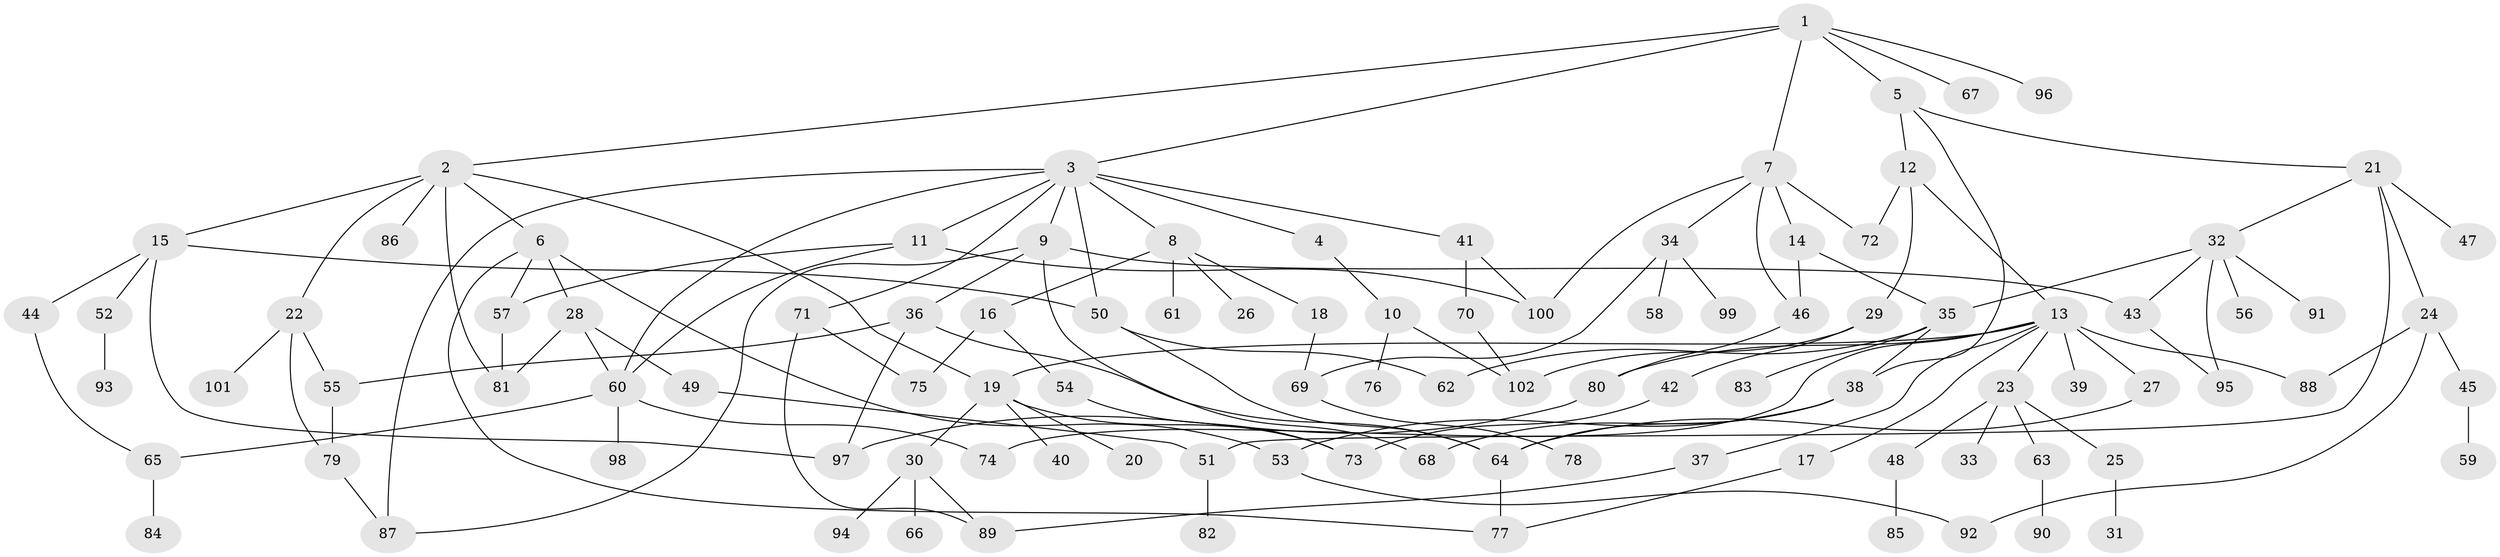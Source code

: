 // Generated by graph-tools (version 1.1) at 2025/01/03/09/25 03:01:06]
// undirected, 102 vertices, 144 edges
graph export_dot {
graph [start="1"]
  node [color=gray90,style=filled];
  1;
  2;
  3;
  4;
  5;
  6;
  7;
  8;
  9;
  10;
  11;
  12;
  13;
  14;
  15;
  16;
  17;
  18;
  19;
  20;
  21;
  22;
  23;
  24;
  25;
  26;
  27;
  28;
  29;
  30;
  31;
  32;
  33;
  34;
  35;
  36;
  37;
  38;
  39;
  40;
  41;
  42;
  43;
  44;
  45;
  46;
  47;
  48;
  49;
  50;
  51;
  52;
  53;
  54;
  55;
  56;
  57;
  58;
  59;
  60;
  61;
  62;
  63;
  64;
  65;
  66;
  67;
  68;
  69;
  70;
  71;
  72;
  73;
  74;
  75;
  76;
  77;
  78;
  79;
  80;
  81;
  82;
  83;
  84;
  85;
  86;
  87;
  88;
  89;
  90;
  91;
  92;
  93;
  94;
  95;
  96;
  97;
  98;
  99;
  100;
  101;
  102;
  1 -- 2;
  1 -- 3;
  1 -- 5;
  1 -- 7;
  1 -- 67;
  1 -- 96;
  2 -- 6;
  2 -- 15;
  2 -- 22;
  2 -- 86;
  2 -- 81;
  2 -- 19;
  3 -- 4;
  3 -- 8;
  3 -- 9;
  3 -- 11;
  3 -- 41;
  3 -- 50;
  3 -- 71;
  3 -- 87;
  3 -- 60;
  4 -- 10;
  5 -- 12;
  5 -- 21;
  5 -- 38;
  6 -- 28;
  6 -- 77;
  6 -- 57;
  6 -- 53;
  7 -- 14;
  7 -- 34;
  7 -- 46;
  7 -- 72;
  7 -- 100;
  8 -- 16;
  8 -- 18;
  8 -- 26;
  8 -- 61;
  9 -- 36;
  9 -- 43;
  9 -- 68;
  9 -- 87;
  10 -- 76;
  10 -- 102;
  11 -- 57;
  11 -- 60;
  11 -- 100;
  12 -- 13;
  12 -- 29;
  12 -- 72;
  13 -- 17;
  13 -- 19;
  13 -- 23;
  13 -- 27;
  13 -- 37;
  13 -- 39;
  13 -- 74;
  13 -- 80;
  13 -- 88;
  14 -- 35;
  14 -- 46;
  15 -- 44;
  15 -- 52;
  15 -- 97;
  15 -- 50;
  16 -- 54;
  16 -- 75;
  17 -- 77;
  18 -- 69;
  19 -- 20;
  19 -- 30;
  19 -- 40;
  19 -- 73;
  21 -- 24;
  21 -- 32;
  21 -- 47;
  21 -- 51;
  22 -- 55;
  22 -- 79;
  22 -- 101;
  23 -- 25;
  23 -- 33;
  23 -- 48;
  23 -- 63;
  24 -- 45;
  24 -- 88;
  24 -- 92;
  25 -- 31;
  27 -- 64;
  28 -- 49;
  28 -- 81;
  28 -- 60;
  29 -- 42;
  29 -- 102;
  30 -- 66;
  30 -- 94;
  30 -- 89;
  32 -- 43;
  32 -- 56;
  32 -- 91;
  32 -- 35;
  32 -- 95;
  34 -- 58;
  34 -- 99;
  34 -- 69;
  35 -- 38;
  35 -- 62;
  35 -- 83;
  36 -- 64;
  36 -- 97;
  36 -- 55;
  37 -- 89;
  38 -- 53;
  38 -- 68;
  38 -- 64;
  41 -- 70;
  41 -- 100;
  42 -- 73;
  43 -- 95;
  44 -- 65;
  45 -- 59;
  46 -- 80;
  48 -- 85;
  49 -- 51;
  50 -- 62;
  50 -- 64;
  51 -- 82;
  52 -- 93;
  53 -- 92;
  54 -- 73;
  55 -- 79;
  57 -- 81;
  60 -- 65;
  60 -- 98;
  60 -- 74;
  63 -- 90;
  64 -- 77;
  65 -- 84;
  69 -- 78;
  70 -- 102;
  71 -- 89;
  71 -- 75;
  79 -- 87;
  80 -- 97;
}
